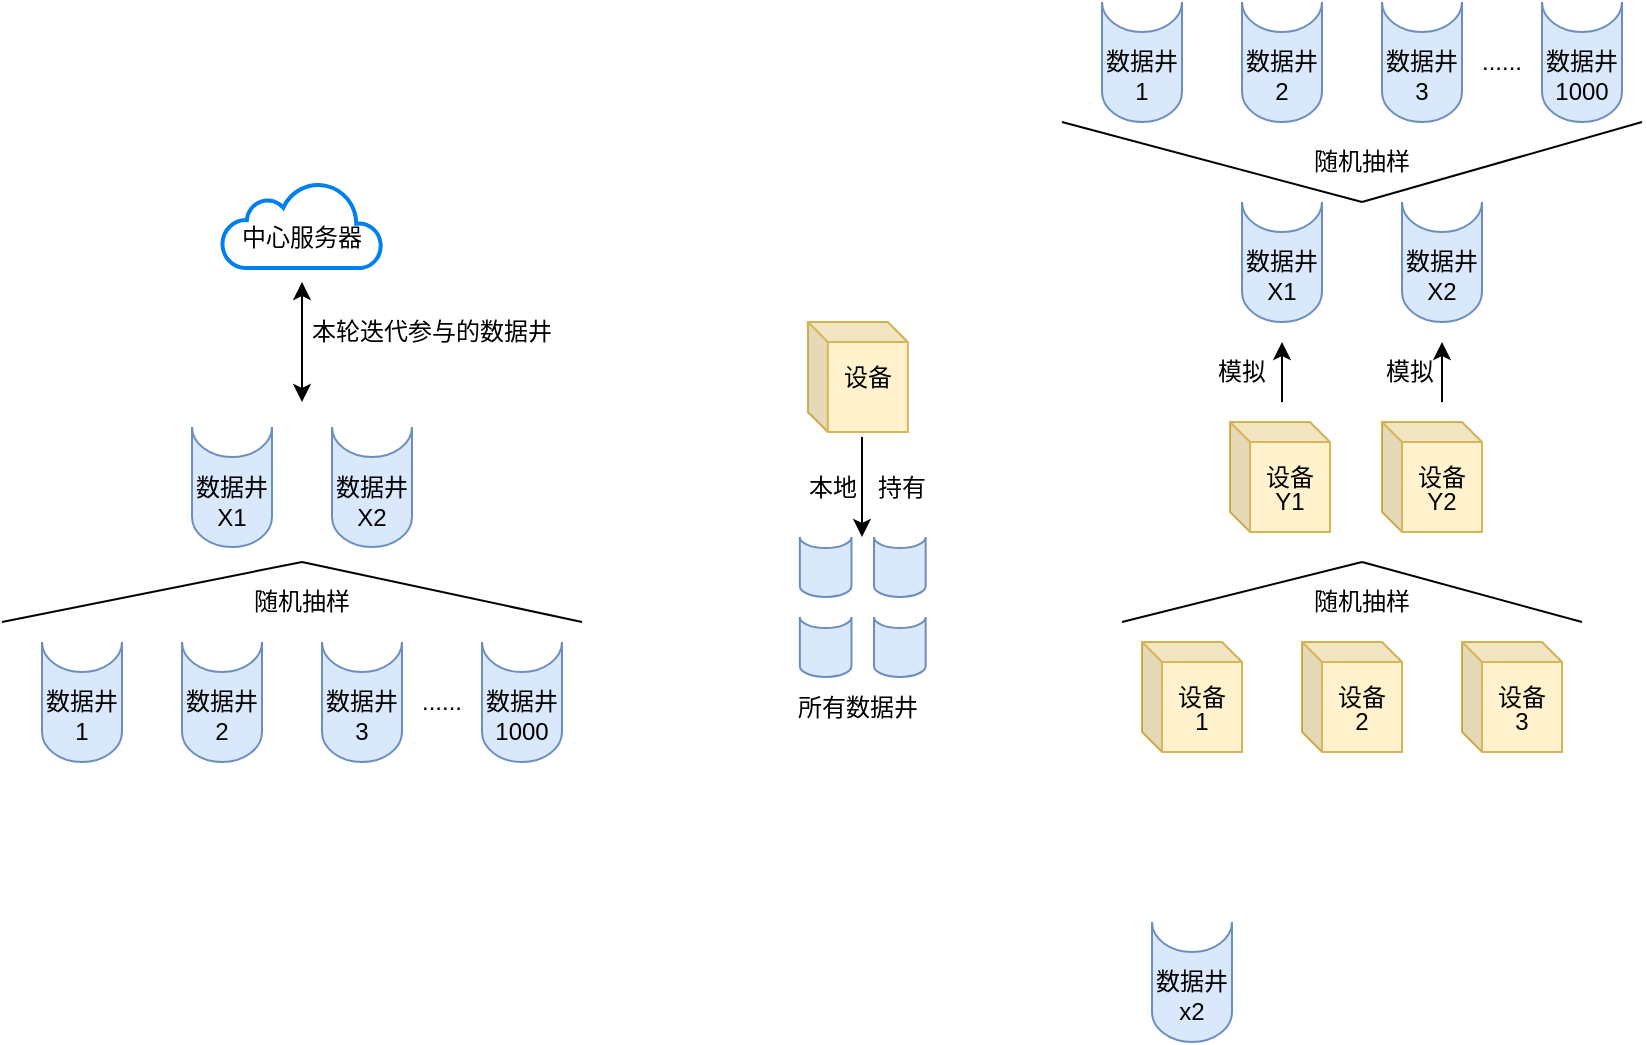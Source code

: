 <mxfile version="21.7.4" type="github">
  <diagram id="fN3Cbw2DqfhjiOd_NkiC" name="第 1 页">
    <mxGraphModel dx="1799" dy="522" grid="1" gridSize="10" guides="1" tooltips="1" connect="1" arrows="1" fold="1" page="1" pageScale="1" pageWidth="827" pageHeight="1169" math="0" shadow="0">
      <root>
        <mxCell id="0" />
        <mxCell id="1" parent="0" />
        <mxCell id="Ag0Fxl8VSpULCYmakODj-46" value="" style="group" vertex="1" connectable="0" parent="1">
          <mxGeometry x="285" y="510" width="60" height="60" as="geometry" />
        </mxCell>
        <mxCell id="Ag0Fxl8VSpULCYmakODj-47" value="" style="shape=cylinder3;whiteSpace=wrap;html=1;boundedLbl=1;backgroundOutline=1;size=15;lid=0;fillColor=#dae8fc;strokeColor=#6c8ebf;" vertex="1" parent="Ag0Fxl8VSpULCYmakODj-46">
          <mxGeometry x="10" width="40" height="60" as="geometry" />
        </mxCell>
        <mxCell id="Ag0Fxl8VSpULCYmakODj-48" value="数据井" style="text;html=1;strokeColor=none;fillColor=none;align=center;verticalAlign=middle;whiteSpace=wrap;rounded=0;" vertex="1" parent="Ag0Fxl8VSpULCYmakODj-46">
          <mxGeometry y="15" width="60" height="30" as="geometry" />
        </mxCell>
        <mxCell id="Ag0Fxl8VSpULCYmakODj-49" value="x2" style="text;html=1;strokeColor=none;fillColor=none;align=center;verticalAlign=middle;whiteSpace=wrap;rounded=0;" vertex="1" parent="Ag0Fxl8VSpULCYmakODj-46">
          <mxGeometry y="30" width="60" height="30" as="geometry" />
        </mxCell>
        <mxCell id="Ag0Fxl8VSpULCYmakODj-60" value="" style="group" vertex="1" connectable="0" parent="1">
          <mxGeometry x="370" y="370" width="60" height="55" as="geometry" />
        </mxCell>
        <mxCell id="Ag0Fxl8VSpULCYmakODj-61" value="" style="shape=cube;whiteSpace=wrap;html=1;boundedLbl=1;backgroundOutline=1;darkOpacity=0.05;darkOpacity2=0.1;size=10;fillColor=#fff2cc;strokeColor=#d6b656;" vertex="1" parent="Ag0Fxl8VSpULCYmakODj-60">
          <mxGeometry width="50" height="55" as="geometry" />
        </mxCell>
        <mxCell id="Ag0Fxl8VSpULCYmakODj-62" value="设备" style="text;html=1;strokeColor=none;fillColor=none;align=center;verticalAlign=middle;whiteSpace=wrap;rounded=0;" vertex="1" parent="Ag0Fxl8VSpULCYmakODj-60">
          <mxGeometry y="12.5" width="60" height="30" as="geometry" />
        </mxCell>
        <mxCell id="Ag0Fxl8VSpULCYmakODj-63" value="2" style="text;html=1;strokeColor=none;fillColor=none;align=center;verticalAlign=middle;whiteSpace=wrap;rounded=0;" vertex="1" parent="Ag0Fxl8VSpULCYmakODj-60">
          <mxGeometry y="25" width="60" height="30" as="geometry" />
        </mxCell>
        <mxCell id="Ag0Fxl8VSpULCYmakODj-66" value="" style="group" vertex="1" connectable="0" parent="1">
          <mxGeometry x="450" y="370" width="60" height="55" as="geometry" />
        </mxCell>
        <mxCell id="Ag0Fxl8VSpULCYmakODj-67" value="" style="shape=cube;whiteSpace=wrap;html=1;boundedLbl=1;backgroundOutline=1;darkOpacity=0.05;darkOpacity2=0.1;size=10;fillColor=#fff2cc;strokeColor=#d6b656;" vertex="1" parent="Ag0Fxl8VSpULCYmakODj-66">
          <mxGeometry width="50" height="55" as="geometry" />
        </mxCell>
        <mxCell id="Ag0Fxl8VSpULCYmakODj-68" value="设备" style="text;html=1;strokeColor=none;fillColor=none;align=center;verticalAlign=middle;whiteSpace=wrap;rounded=0;" vertex="1" parent="Ag0Fxl8VSpULCYmakODj-66">
          <mxGeometry y="12.5" width="60" height="30" as="geometry" />
        </mxCell>
        <mxCell id="Ag0Fxl8VSpULCYmakODj-69" value="3" style="text;html=1;strokeColor=none;fillColor=none;align=center;verticalAlign=middle;whiteSpace=wrap;rounded=0;" vertex="1" parent="Ag0Fxl8VSpULCYmakODj-66">
          <mxGeometry y="25" width="60" height="30" as="geometry" />
        </mxCell>
        <mxCell id="Ag0Fxl8VSpULCYmakODj-89" value="" style="group" vertex="1" connectable="0" parent="1">
          <mxGeometry x="100" y="210" width="82.91" height="207.5" as="geometry" />
        </mxCell>
        <mxCell id="Ag0Fxl8VSpULCYmakODj-10" value="" style="group" vertex="1" connectable="0" parent="Ag0Fxl8VSpULCYmakODj-89">
          <mxGeometry x="22.91" width="60" height="55" as="geometry" />
        </mxCell>
        <mxCell id="Ag0Fxl8VSpULCYmakODj-8" value="" style="shape=cube;whiteSpace=wrap;html=1;boundedLbl=1;backgroundOutline=1;darkOpacity=0.05;darkOpacity2=0.1;size=10;fillColor=#fff2cc;strokeColor=#d6b656;" vertex="1" parent="Ag0Fxl8VSpULCYmakODj-10">
          <mxGeometry width="50" height="55" as="geometry" />
        </mxCell>
        <mxCell id="Ag0Fxl8VSpULCYmakODj-7" value="设备" style="text;html=1;strokeColor=none;fillColor=none;align=center;verticalAlign=middle;whiteSpace=wrap;rounded=0;" vertex="1" parent="Ag0Fxl8VSpULCYmakODj-10">
          <mxGeometry y="12.5" width="60" height="30" as="geometry" />
        </mxCell>
        <mxCell id="Ag0Fxl8VSpULCYmakODj-85" value="" style="group" vertex="1" connectable="0" parent="Ag0Fxl8VSpULCYmakODj-89">
          <mxGeometry x="12.91" y="107.5" width="70" height="100" as="geometry" />
        </mxCell>
        <mxCell id="Ag0Fxl8VSpULCYmakODj-77" value="" style="shape=cylinder3;whiteSpace=wrap;html=1;boundedLbl=1;backgroundOutline=1;size=5.519;lid=0;fillColor=#dae8fc;strokeColor=#6c8ebf;" vertex="1" parent="Ag0Fxl8VSpULCYmakODj-85">
          <mxGeometry x="6" width="25.833" height="30" as="geometry" />
        </mxCell>
        <mxCell id="Ag0Fxl8VSpULCYmakODj-80" value="" style="shape=cylinder3;whiteSpace=wrap;html=1;boundedLbl=1;backgroundOutline=1;size=5.519;lid=0;fillColor=#dae8fc;strokeColor=#6c8ebf;" vertex="1" parent="Ag0Fxl8VSpULCYmakODj-85">
          <mxGeometry x="43.08" width="25.833" height="30" as="geometry" />
        </mxCell>
        <mxCell id="Ag0Fxl8VSpULCYmakODj-81" value="" style="shape=cylinder3;whiteSpace=wrap;html=1;boundedLbl=1;backgroundOutline=1;size=5.519;lid=0;fillColor=#dae8fc;strokeColor=#6c8ebf;" vertex="1" parent="Ag0Fxl8VSpULCYmakODj-85">
          <mxGeometry x="6" y="40" width="25.833" height="30" as="geometry" />
        </mxCell>
        <mxCell id="Ag0Fxl8VSpULCYmakODj-82" value="" style="shape=cylinder3;whiteSpace=wrap;html=1;boundedLbl=1;backgroundOutline=1;size=5.519;lid=0;fillColor=#dae8fc;strokeColor=#6c8ebf;" vertex="1" parent="Ag0Fxl8VSpULCYmakODj-85">
          <mxGeometry x="43.08" y="40" width="25.833" height="30" as="geometry" />
        </mxCell>
        <mxCell id="Ag0Fxl8VSpULCYmakODj-84" value="所有数据井" style="text;html=1;strokeColor=none;fillColor=none;align=center;verticalAlign=middle;whiteSpace=wrap;rounded=0;" vertex="1" parent="Ag0Fxl8VSpULCYmakODj-85">
          <mxGeometry y="70" width="70" height="30" as="geometry" />
        </mxCell>
        <mxCell id="Ag0Fxl8VSpULCYmakODj-86" value="" style="endArrow=classic;html=1;rounded=0;" edge="1" parent="Ag0Fxl8VSpULCYmakODj-89">
          <mxGeometry width="50" height="50" relative="1" as="geometry">
            <mxPoint x="50" y="57.5" as="sourcePoint" />
            <mxPoint x="50" y="107.5" as="targetPoint" />
          </mxGeometry>
        </mxCell>
        <mxCell id="Ag0Fxl8VSpULCYmakODj-87" value="持有" style="text;html=1;strokeColor=none;fillColor=none;align=center;verticalAlign=middle;whiteSpace=wrap;rounded=0;" vertex="1" parent="Ag0Fxl8VSpULCYmakODj-89">
          <mxGeometry x="40" y="67.5" width="60" height="30" as="geometry" />
        </mxCell>
        <mxCell id="Ag0Fxl8VSpULCYmakODj-91" value="本地" style="text;html=1;align=center;verticalAlign=middle;resizable=0;points=[];autosize=1;strokeColor=none;fillColor=none;" vertex="1" parent="Ag0Fxl8VSpULCYmakODj-89">
          <mxGeometry x="10" y="67.5" width="50" height="30" as="geometry" />
        </mxCell>
        <mxCell id="Ag0Fxl8VSpULCYmakODj-90" value="" style="group" vertex="1" connectable="0" parent="1">
          <mxGeometry x="-280" y="140" width="290" height="290" as="geometry" />
        </mxCell>
        <mxCell id="Ag0Fxl8VSpULCYmakODj-13" value="" style="group" vertex="1" connectable="0" parent="Ag0Fxl8VSpULCYmakODj-90">
          <mxGeometry x="110" width="80" height="43" as="geometry" />
        </mxCell>
        <mxCell id="Ag0Fxl8VSpULCYmakODj-11" value="" style="html=1;verticalLabelPosition=bottom;align=center;labelBackgroundColor=#ffffff;verticalAlign=top;strokeWidth=2;strokeColor=#0080F0;shadow=0;dashed=0;shape=mxgraph.ios7.icons.cloud;" vertex="1" parent="Ag0Fxl8VSpULCYmakODj-13">
          <mxGeometry width="80" height="43" as="geometry" />
        </mxCell>
        <mxCell id="Ag0Fxl8VSpULCYmakODj-12" value="中心服务器" style="text;html=1;strokeColor=none;fillColor=none;align=center;verticalAlign=middle;whiteSpace=wrap;rounded=0;" vertex="1" parent="Ag0Fxl8VSpULCYmakODj-13">
          <mxGeometry x="5" y="13" width="70" height="30" as="geometry" />
        </mxCell>
        <mxCell id="Ag0Fxl8VSpULCYmakODj-34" value="" style="group" vertex="1" connectable="0" parent="Ag0Fxl8VSpULCYmakODj-90">
          <mxGeometry x="10" y="230" width="280" height="60" as="geometry" />
        </mxCell>
        <mxCell id="Ag0Fxl8VSpULCYmakODj-5" value="" style="group" vertex="1" connectable="0" parent="Ag0Fxl8VSpULCYmakODj-34">
          <mxGeometry width="60" height="60" as="geometry" />
        </mxCell>
        <mxCell id="Ag0Fxl8VSpULCYmakODj-1" value="" style="shape=cylinder3;whiteSpace=wrap;html=1;boundedLbl=1;backgroundOutline=1;size=15;lid=0;fillColor=#dae8fc;strokeColor=#6c8ebf;" vertex="1" parent="Ag0Fxl8VSpULCYmakODj-5">
          <mxGeometry x="10" width="40" height="60" as="geometry" />
        </mxCell>
        <mxCell id="Ag0Fxl8VSpULCYmakODj-3" value="数据井" style="text;html=1;strokeColor=none;fillColor=none;align=center;verticalAlign=middle;whiteSpace=wrap;rounded=0;" vertex="1" parent="Ag0Fxl8VSpULCYmakODj-5">
          <mxGeometry y="15" width="60" height="30" as="geometry" />
        </mxCell>
        <mxCell id="Ag0Fxl8VSpULCYmakODj-4" value="1" style="text;html=1;strokeColor=none;fillColor=none;align=center;verticalAlign=middle;whiteSpace=wrap;rounded=0;" vertex="1" parent="Ag0Fxl8VSpULCYmakODj-5">
          <mxGeometry y="30" width="60" height="30" as="geometry" />
        </mxCell>
        <mxCell id="Ag0Fxl8VSpULCYmakODj-14" value="" style="group" vertex="1" connectable="0" parent="Ag0Fxl8VSpULCYmakODj-34">
          <mxGeometry x="70" width="60" height="60" as="geometry" />
        </mxCell>
        <mxCell id="Ag0Fxl8VSpULCYmakODj-15" value="" style="shape=cylinder3;whiteSpace=wrap;html=1;boundedLbl=1;backgroundOutline=1;size=15;lid=0;fillColor=#dae8fc;strokeColor=#6c8ebf;" vertex="1" parent="Ag0Fxl8VSpULCYmakODj-14">
          <mxGeometry x="10" width="40" height="60" as="geometry" />
        </mxCell>
        <mxCell id="Ag0Fxl8VSpULCYmakODj-16" value="数据井" style="text;html=1;strokeColor=none;fillColor=none;align=center;verticalAlign=middle;whiteSpace=wrap;rounded=0;" vertex="1" parent="Ag0Fxl8VSpULCYmakODj-14">
          <mxGeometry y="15" width="60" height="30" as="geometry" />
        </mxCell>
        <mxCell id="Ag0Fxl8VSpULCYmakODj-17" value="2" style="text;html=1;strokeColor=none;fillColor=none;align=center;verticalAlign=middle;whiteSpace=wrap;rounded=0;" vertex="1" parent="Ag0Fxl8VSpULCYmakODj-14">
          <mxGeometry y="30" width="60" height="30" as="geometry" />
        </mxCell>
        <mxCell id="Ag0Fxl8VSpULCYmakODj-18" value="" style="group" vertex="1" connectable="0" parent="Ag0Fxl8VSpULCYmakODj-34">
          <mxGeometry x="220" width="60" height="60" as="geometry" />
        </mxCell>
        <mxCell id="Ag0Fxl8VSpULCYmakODj-19" value="" style="shape=cylinder3;whiteSpace=wrap;html=1;boundedLbl=1;backgroundOutline=1;size=15;lid=0;fillColor=#dae8fc;strokeColor=#6c8ebf;" vertex="1" parent="Ag0Fxl8VSpULCYmakODj-18">
          <mxGeometry x="10" width="40" height="60" as="geometry" />
        </mxCell>
        <mxCell id="Ag0Fxl8VSpULCYmakODj-20" value="数据井" style="text;html=1;strokeColor=none;fillColor=none;align=center;verticalAlign=middle;whiteSpace=wrap;rounded=0;" vertex="1" parent="Ag0Fxl8VSpULCYmakODj-18">
          <mxGeometry y="15" width="60" height="30" as="geometry" />
        </mxCell>
        <mxCell id="Ag0Fxl8VSpULCYmakODj-21" value="1000" style="text;html=1;strokeColor=none;fillColor=none;align=center;verticalAlign=middle;whiteSpace=wrap;rounded=0;" vertex="1" parent="Ag0Fxl8VSpULCYmakODj-18">
          <mxGeometry y="30" width="60" height="30" as="geometry" />
        </mxCell>
        <mxCell id="Ag0Fxl8VSpULCYmakODj-22" value="......" style="text;html=1;strokeColor=none;fillColor=none;align=center;verticalAlign=middle;whiteSpace=wrap;rounded=0;" vertex="1" parent="Ag0Fxl8VSpULCYmakODj-34">
          <mxGeometry x="180" y="15" width="60" height="30" as="geometry" />
        </mxCell>
        <mxCell id="Ag0Fxl8VSpULCYmakODj-29" value="" style="group" vertex="1" connectable="0" parent="Ag0Fxl8VSpULCYmakODj-34">
          <mxGeometry x="140" width="60" height="60" as="geometry" />
        </mxCell>
        <mxCell id="Ag0Fxl8VSpULCYmakODj-30" value="" style="shape=cylinder3;whiteSpace=wrap;html=1;boundedLbl=1;backgroundOutline=1;size=15;lid=0;fillColor=#dae8fc;strokeColor=#6c8ebf;" vertex="1" parent="Ag0Fxl8VSpULCYmakODj-29">
          <mxGeometry x="10" width="40" height="60" as="geometry" />
        </mxCell>
        <mxCell id="Ag0Fxl8VSpULCYmakODj-31" value="数据井" style="text;html=1;strokeColor=none;fillColor=none;align=center;verticalAlign=middle;whiteSpace=wrap;rounded=0;" vertex="1" parent="Ag0Fxl8VSpULCYmakODj-29">
          <mxGeometry y="15" width="60" height="30" as="geometry" />
        </mxCell>
        <mxCell id="Ag0Fxl8VSpULCYmakODj-32" value="3" style="text;html=1;strokeColor=none;fillColor=none;align=center;verticalAlign=middle;whiteSpace=wrap;rounded=0;" vertex="1" parent="Ag0Fxl8VSpULCYmakODj-29">
          <mxGeometry y="30" width="60" height="30" as="geometry" />
        </mxCell>
        <mxCell id="Ag0Fxl8VSpULCYmakODj-35" value="" style="endArrow=none;html=1;rounded=0;" edge="1" parent="Ag0Fxl8VSpULCYmakODj-90">
          <mxGeometry width="50" height="50" relative="1" as="geometry">
            <mxPoint x="150" y="190" as="sourcePoint" />
            <mxPoint x="290" y="220" as="targetPoint" />
          </mxGeometry>
        </mxCell>
        <mxCell id="Ag0Fxl8VSpULCYmakODj-40" value="" style="endArrow=none;html=1;rounded=0;" edge="1" parent="Ag0Fxl8VSpULCYmakODj-90">
          <mxGeometry width="50" height="50" relative="1" as="geometry">
            <mxPoint x="150" y="190" as="sourcePoint" />
            <mxPoint y="220" as="targetPoint" />
          </mxGeometry>
        </mxCell>
        <mxCell id="Ag0Fxl8VSpULCYmakODj-56" value="随机抽样" style="text;html=1;strokeColor=none;fillColor=none;align=center;verticalAlign=middle;whiteSpace=wrap;rounded=0;" vertex="1" parent="Ag0Fxl8VSpULCYmakODj-90">
          <mxGeometry x="120" y="195" width="60" height="30" as="geometry" />
        </mxCell>
        <mxCell id="Ag0Fxl8VSpULCYmakODj-58" value="" style="endArrow=classic;startArrow=classic;html=1;rounded=0;" edge="1" parent="Ag0Fxl8VSpULCYmakODj-90">
          <mxGeometry width="50" height="50" relative="1" as="geometry">
            <mxPoint x="150" y="110" as="sourcePoint" />
            <mxPoint x="150" y="50" as="targetPoint" />
          </mxGeometry>
        </mxCell>
        <mxCell id="Ag0Fxl8VSpULCYmakODj-59" value="本轮迭代参与的数据井" style="text;html=1;strokeColor=none;fillColor=none;align=center;verticalAlign=middle;whiteSpace=wrap;rounded=0;" vertex="1" parent="Ag0Fxl8VSpULCYmakODj-90">
          <mxGeometry x="150" y="60" width="130" height="30" as="geometry" />
        </mxCell>
        <mxCell id="Ag0Fxl8VSpULCYmakODj-65" value="" style="group" vertex="1" connectable="0" parent="Ag0Fxl8VSpULCYmakODj-90">
          <mxGeometry x="85" y="122.5" width="130" height="60" as="geometry" />
        </mxCell>
        <mxCell id="Ag0Fxl8VSpULCYmakODj-24" value="" style="group" vertex="1" connectable="0" parent="Ag0Fxl8VSpULCYmakODj-65">
          <mxGeometry width="60" height="60" as="geometry" />
        </mxCell>
        <mxCell id="Ag0Fxl8VSpULCYmakODj-25" value="" style="shape=cylinder3;whiteSpace=wrap;html=1;boundedLbl=1;backgroundOutline=1;size=15;lid=0;fillColor=#dae8fc;strokeColor=#6c8ebf;" vertex="1" parent="Ag0Fxl8VSpULCYmakODj-24">
          <mxGeometry x="10" width="40" height="60" as="geometry" />
        </mxCell>
        <mxCell id="Ag0Fxl8VSpULCYmakODj-26" value="数据井" style="text;html=1;strokeColor=none;fillColor=none;align=center;verticalAlign=middle;whiteSpace=wrap;rounded=0;" vertex="1" parent="Ag0Fxl8VSpULCYmakODj-24">
          <mxGeometry y="15" width="60" height="30" as="geometry" />
        </mxCell>
        <mxCell id="Ag0Fxl8VSpULCYmakODj-27" value="X1" style="text;html=1;strokeColor=none;fillColor=none;align=center;verticalAlign=middle;whiteSpace=wrap;rounded=0;" vertex="1" parent="Ag0Fxl8VSpULCYmakODj-24">
          <mxGeometry y="30" width="60" height="30" as="geometry" />
        </mxCell>
        <mxCell id="Ag0Fxl8VSpULCYmakODj-41" value="" style="group" vertex="1" connectable="0" parent="Ag0Fxl8VSpULCYmakODj-65">
          <mxGeometry x="70" width="60" height="60" as="geometry" />
        </mxCell>
        <mxCell id="Ag0Fxl8VSpULCYmakODj-42" value="" style="shape=cylinder3;whiteSpace=wrap;html=1;boundedLbl=1;backgroundOutline=1;size=15;lid=0;fillColor=#dae8fc;strokeColor=#6c8ebf;" vertex="1" parent="Ag0Fxl8VSpULCYmakODj-41">
          <mxGeometry x="10" width="40" height="60" as="geometry" />
        </mxCell>
        <mxCell id="Ag0Fxl8VSpULCYmakODj-43" value="数据井" style="text;html=1;strokeColor=none;fillColor=none;align=center;verticalAlign=middle;whiteSpace=wrap;rounded=0;" vertex="1" parent="Ag0Fxl8VSpULCYmakODj-41">
          <mxGeometry y="15" width="60" height="30" as="geometry" />
        </mxCell>
        <mxCell id="Ag0Fxl8VSpULCYmakODj-44" value="X2" style="text;html=1;strokeColor=none;fillColor=none;align=center;verticalAlign=middle;whiteSpace=wrap;rounded=0;" vertex="1" parent="Ag0Fxl8VSpULCYmakODj-41">
          <mxGeometry y="30" width="60" height="30" as="geometry" />
        </mxCell>
        <mxCell id="Ag0Fxl8VSpULCYmakODj-97" value="" style="group" vertex="1" connectable="0" parent="1">
          <mxGeometry x="290" y="370" width="60" height="55" as="geometry" />
        </mxCell>
        <mxCell id="Ag0Fxl8VSpULCYmakODj-98" value="" style="shape=cube;whiteSpace=wrap;html=1;boundedLbl=1;backgroundOutline=1;darkOpacity=0.05;darkOpacity2=0.1;size=10;fillColor=#fff2cc;strokeColor=#d6b656;" vertex="1" parent="Ag0Fxl8VSpULCYmakODj-97">
          <mxGeometry width="50" height="55" as="geometry" />
        </mxCell>
        <mxCell id="Ag0Fxl8VSpULCYmakODj-99" value="设备" style="text;html=1;strokeColor=none;fillColor=none;align=center;verticalAlign=middle;whiteSpace=wrap;rounded=0;" vertex="1" parent="Ag0Fxl8VSpULCYmakODj-97">
          <mxGeometry y="12.5" width="60" height="30" as="geometry" />
        </mxCell>
        <mxCell id="Ag0Fxl8VSpULCYmakODj-100" value="1" style="text;html=1;strokeColor=none;fillColor=none;align=center;verticalAlign=middle;whiteSpace=wrap;rounded=0;" vertex="1" parent="Ag0Fxl8VSpULCYmakODj-97">
          <mxGeometry y="25" width="60" height="30" as="geometry" />
        </mxCell>
        <mxCell id="Ag0Fxl8VSpULCYmakODj-101" value="" style="endArrow=none;html=1;rounded=0;" edge="1" parent="1">
          <mxGeometry width="50" height="50" relative="1" as="geometry">
            <mxPoint x="400" y="330" as="sourcePoint" />
            <mxPoint x="510" y="360" as="targetPoint" />
          </mxGeometry>
        </mxCell>
        <mxCell id="Ag0Fxl8VSpULCYmakODj-102" value="" style="endArrow=none;html=1;rounded=0;" edge="1" parent="1">
          <mxGeometry width="50" height="50" relative="1" as="geometry">
            <mxPoint x="400" y="330" as="sourcePoint" />
            <mxPoint x="280" y="360" as="targetPoint" />
          </mxGeometry>
        </mxCell>
        <mxCell id="Ag0Fxl8VSpULCYmakODj-103" value="随机抽样" style="text;html=1;strokeColor=none;fillColor=none;align=center;verticalAlign=middle;whiteSpace=wrap;rounded=0;" vertex="1" parent="1">
          <mxGeometry x="370" y="335" width="60" height="30" as="geometry" />
        </mxCell>
        <mxCell id="Ag0Fxl8VSpULCYmakODj-104" value="" style="group" vertex="1" connectable="0" parent="1">
          <mxGeometry x="410" y="260" width="60" height="55" as="geometry" />
        </mxCell>
        <mxCell id="Ag0Fxl8VSpULCYmakODj-105" value="" style="shape=cube;whiteSpace=wrap;html=1;boundedLbl=1;backgroundOutline=1;darkOpacity=0.05;darkOpacity2=0.1;size=10;fillColor=#fff2cc;strokeColor=#d6b656;" vertex="1" parent="Ag0Fxl8VSpULCYmakODj-104">
          <mxGeometry width="50" height="55" as="geometry" />
        </mxCell>
        <mxCell id="Ag0Fxl8VSpULCYmakODj-106" value="设备" style="text;html=1;strokeColor=none;fillColor=none;align=center;verticalAlign=middle;whiteSpace=wrap;rounded=0;" vertex="1" parent="Ag0Fxl8VSpULCYmakODj-104">
          <mxGeometry y="12.5" width="60" height="30" as="geometry" />
        </mxCell>
        <mxCell id="Ag0Fxl8VSpULCYmakODj-107" value="Y2" style="text;html=1;strokeColor=none;fillColor=none;align=center;verticalAlign=middle;whiteSpace=wrap;rounded=0;" vertex="1" parent="Ag0Fxl8VSpULCYmakODj-104">
          <mxGeometry y="25" width="60" height="30" as="geometry" />
        </mxCell>
        <mxCell id="Ag0Fxl8VSpULCYmakODj-108" value="" style="group" vertex="1" connectable="0" parent="1">
          <mxGeometry x="334" y="260" width="60" height="55" as="geometry" />
        </mxCell>
        <mxCell id="Ag0Fxl8VSpULCYmakODj-109" value="" style="shape=cube;whiteSpace=wrap;html=1;boundedLbl=1;backgroundOutline=1;darkOpacity=0.05;darkOpacity2=0.1;size=10;fillColor=#fff2cc;strokeColor=#d6b656;" vertex="1" parent="Ag0Fxl8VSpULCYmakODj-108">
          <mxGeometry width="50" height="55" as="geometry" />
        </mxCell>
        <mxCell id="Ag0Fxl8VSpULCYmakODj-110" value="设备" style="text;html=1;strokeColor=none;fillColor=none;align=center;verticalAlign=middle;whiteSpace=wrap;rounded=0;" vertex="1" parent="Ag0Fxl8VSpULCYmakODj-108">
          <mxGeometry y="12.5" width="60" height="30" as="geometry" />
        </mxCell>
        <mxCell id="Ag0Fxl8VSpULCYmakODj-111" value="Y1" style="text;html=1;strokeColor=none;fillColor=none;align=center;verticalAlign=middle;whiteSpace=wrap;rounded=0;" vertex="1" parent="Ag0Fxl8VSpULCYmakODj-108">
          <mxGeometry y="25" width="60" height="30" as="geometry" />
        </mxCell>
        <mxCell id="Ag0Fxl8VSpULCYmakODj-112" value="" style="endArrow=classic;html=1;rounded=0;" edge="1" parent="1">
          <mxGeometry width="50" height="50" relative="1" as="geometry">
            <mxPoint x="360" y="250" as="sourcePoint" />
            <mxPoint x="360" y="220" as="targetPoint" />
          </mxGeometry>
        </mxCell>
        <mxCell id="Ag0Fxl8VSpULCYmakODj-127" value="" style="group" vertex="1" connectable="0" parent="1">
          <mxGeometry x="330" y="150" width="60" height="60" as="geometry" />
        </mxCell>
        <mxCell id="Ag0Fxl8VSpULCYmakODj-128" value="" style="shape=cylinder3;whiteSpace=wrap;html=1;boundedLbl=1;backgroundOutline=1;size=15;lid=0;fillColor=#dae8fc;strokeColor=#6c8ebf;" vertex="1" parent="Ag0Fxl8VSpULCYmakODj-127">
          <mxGeometry x="10" width="40" height="60" as="geometry" />
        </mxCell>
        <mxCell id="Ag0Fxl8VSpULCYmakODj-129" value="数据井" style="text;html=1;strokeColor=none;fillColor=none;align=center;verticalAlign=middle;whiteSpace=wrap;rounded=0;" vertex="1" parent="Ag0Fxl8VSpULCYmakODj-127">
          <mxGeometry y="15" width="60" height="30" as="geometry" />
        </mxCell>
        <mxCell id="Ag0Fxl8VSpULCYmakODj-130" value="X1" style="text;html=1;strokeColor=none;fillColor=none;align=center;verticalAlign=middle;whiteSpace=wrap;rounded=0;" vertex="1" parent="Ag0Fxl8VSpULCYmakODj-127">
          <mxGeometry y="30" width="60" height="30" as="geometry" />
        </mxCell>
        <mxCell id="Ag0Fxl8VSpULCYmakODj-131" value="模拟" style="text;html=1;strokeColor=none;fillColor=none;align=center;verticalAlign=middle;whiteSpace=wrap;rounded=0;" vertex="1" parent="1">
          <mxGeometry x="310" y="220" width="60" height="30" as="geometry" />
        </mxCell>
        <mxCell id="Ag0Fxl8VSpULCYmakODj-134" value="" style="endArrow=classic;html=1;rounded=0;" edge="1" parent="1">
          <mxGeometry width="50" height="50" relative="1" as="geometry">
            <mxPoint x="440" y="250" as="sourcePoint" />
            <mxPoint x="440" y="220" as="targetPoint" />
          </mxGeometry>
        </mxCell>
        <mxCell id="Ag0Fxl8VSpULCYmakODj-135" value="" style="group" vertex="1" connectable="0" parent="1">
          <mxGeometry x="410" y="150" width="60" height="60" as="geometry" />
        </mxCell>
        <mxCell id="Ag0Fxl8VSpULCYmakODj-136" value="" style="shape=cylinder3;whiteSpace=wrap;html=1;boundedLbl=1;backgroundOutline=1;size=15;lid=0;fillColor=#dae8fc;strokeColor=#6c8ebf;" vertex="1" parent="Ag0Fxl8VSpULCYmakODj-135">
          <mxGeometry x="10" width="40" height="60" as="geometry" />
        </mxCell>
        <mxCell id="Ag0Fxl8VSpULCYmakODj-137" value="数据井" style="text;html=1;strokeColor=none;fillColor=none;align=center;verticalAlign=middle;whiteSpace=wrap;rounded=0;" vertex="1" parent="Ag0Fxl8VSpULCYmakODj-135">
          <mxGeometry y="15" width="60" height="30" as="geometry" />
        </mxCell>
        <mxCell id="Ag0Fxl8VSpULCYmakODj-138" value="X2" style="text;html=1;strokeColor=none;fillColor=none;align=center;verticalAlign=middle;whiteSpace=wrap;rounded=0;" vertex="1" parent="Ag0Fxl8VSpULCYmakODj-135">
          <mxGeometry y="30" width="60" height="30" as="geometry" />
        </mxCell>
        <mxCell id="Ag0Fxl8VSpULCYmakODj-139" value="模拟" style="text;html=1;strokeColor=none;fillColor=none;align=center;verticalAlign=middle;whiteSpace=wrap;rounded=0;" vertex="1" parent="1">
          <mxGeometry x="394" y="220" width="60" height="30" as="geometry" />
        </mxCell>
        <mxCell id="Ag0Fxl8VSpULCYmakODj-140" value="" style="group" vertex="1" connectable="0" parent="1">
          <mxGeometry x="260" y="50" width="280" height="60" as="geometry" />
        </mxCell>
        <mxCell id="Ag0Fxl8VSpULCYmakODj-141" value="" style="group" vertex="1" connectable="0" parent="Ag0Fxl8VSpULCYmakODj-140">
          <mxGeometry width="60" height="60" as="geometry" />
        </mxCell>
        <mxCell id="Ag0Fxl8VSpULCYmakODj-142" value="" style="shape=cylinder3;whiteSpace=wrap;html=1;boundedLbl=1;backgroundOutline=1;size=15;lid=0;fillColor=#dae8fc;strokeColor=#6c8ebf;" vertex="1" parent="Ag0Fxl8VSpULCYmakODj-141">
          <mxGeometry x="10" width="40" height="60" as="geometry" />
        </mxCell>
        <mxCell id="Ag0Fxl8VSpULCYmakODj-143" value="数据井" style="text;html=1;strokeColor=none;fillColor=none;align=center;verticalAlign=middle;whiteSpace=wrap;rounded=0;" vertex="1" parent="Ag0Fxl8VSpULCYmakODj-141">
          <mxGeometry y="15" width="60" height="30" as="geometry" />
        </mxCell>
        <mxCell id="Ag0Fxl8VSpULCYmakODj-144" value="1" style="text;html=1;strokeColor=none;fillColor=none;align=center;verticalAlign=middle;whiteSpace=wrap;rounded=0;" vertex="1" parent="Ag0Fxl8VSpULCYmakODj-141">
          <mxGeometry y="30" width="60" height="30" as="geometry" />
        </mxCell>
        <mxCell id="Ag0Fxl8VSpULCYmakODj-145" value="" style="group" vertex="1" connectable="0" parent="Ag0Fxl8VSpULCYmakODj-140">
          <mxGeometry x="70" width="60" height="60" as="geometry" />
        </mxCell>
        <mxCell id="Ag0Fxl8VSpULCYmakODj-146" value="" style="shape=cylinder3;whiteSpace=wrap;html=1;boundedLbl=1;backgroundOutline=1;size=15;lid=0;fillColor=#dae8fc;strokeColor=#6c8ebf;" vertex="1" parent="Ag0Fxl8VSpULCYmakODj-145">
          <mxGeometry x="10" width="40" height="60" as="geometry" />
        </mxCell>
        <mxCell id="Ag0Fxl8VSpULCYmakODj-147" value="数据井" style="text;html=1;strokeColor=none;fillColor=none;align=center;verticalAlign=middle;whiteSpace=wrap;rounded=0;" vertex="1" parent="Ag0Fxl8VSpULCYmakODj-145">
          <mxGeometry y="15" width="60" height="30" as="geometry" />
        </mxCell>
        <mxCell id="Ag0Fxl8VSpULCYmakODj-148" value="2" style="text;html=1;strokeColor=none;fillColor=none;align=center;verticalAlign=middle;whiteSpace=wrap;rounded=0;" vertex="1" parent="Ag0Fxl8VSpULCYmakODj-145">
          <mxGeometry y="30" width="60" height="30" as="geometry" />
        </mxCell>
        <mxCell id="Ag0Fxl8VSpULCYmakODj-149" value="" style="group" vertex="1" connectable="0" parent="Ag0Fxl8VSpULCYmakODj-140">
          <mxGeometry x="220" width="60" height="60" as="geometry" />
        </mxCell>
        <mxCell id="Ag0Fxl8VSpULCYmakODj-150" value="" style="shape=cylinder3;whiteSpace=wrap;html=1;boundedLbl=1;backgroundOutline=1;size=15;lid=0;fillColor=#dae8fc;strokeColor=#6c8ebf;" vertex="1" parent="Ag0Fxl8VSpULCYmakODj-149">
          <mxGeometry x="10" width="40" height="60" as="geometry" />
        </mxCell>
        <mxCell id="Ag0Fxl8VSpULCYmakODj-151" value="数据井" style="text;html=1;strokeColor=none;fillColor=none;align=center;verticalAlign=middle;whiteSpace=wrap;rounded=0;" vertex="1" parent="Ag0Fxl8VSpULCYmakODj-149">
          <mxGeometry y="15" width="60" height="30" as="geometry" />
        </mxCell>
        <mxCell id="Ag0Fxl8VSpULCYmakODj-152" value="1000" style="text;html=1;strokeColor=none;fillColor=none;align=center;verticalAlign=middle;whiteSpace=wrap;rounded=0;" vertex="1" parent="Ag0Fxl8VSpULCYmakODj-149">
          <mxGeometry y="30" width="60" height="30" as="geometry" />
        </mxCell>
        <mxCell id="Ag0Fxl8VSpULCYmakODj-153" value="......" style="text;html=1;strokeColor=none;fillColor=none;align=center;verticalAlign=middle;whiteSpace=wrap;rounded=0;" vertex="1" parent="Ag0Fxl8VSpULCYmakODj-140">
          <mxGeometry x="180" y="15" width="60" height="30" as="geometry" />
        </mxCell>
        <mxCell id="Ag0Fxl8VSpULCYmakODj-154" value="" style="group" vertex="1" connectable="0" parent="Ag0Fxl8VSpULCYmakODj-140">
          <mxGeometry x="140" width="60" height="60" as="geometry" />
        </mxCell>
        <mxCell id="Ag0Fxl8VSpULCYmakODj-155" value="" style="shape=cylinder3;whiteSpace=wrap;html=1;boundedLbl=1;backgroundOutline=1;size=15;lid=0;fillColor=#dae8fc;strokeColor=#6c8ebf;" vertex="1" parent="Ag0Fxl8VSpULCYmakODj-154">
          <mxGeometry x="10" width="40" height="60" as="geometry" />
        </mxCell>
        <mxCell id="Ag0Fxl8VSpULCYmakODj-156" value="数据井" style="text;html=1;strokeColor=none;fillColor=none;align=center;verticalAlign=middle;whiteSpace=wrap;rounded=0;" vertex="1" parent="Ag0Fxl8VSpULCYmakODj-154">
          <mxGeometry y="15" width="60" height="30" as="geometry" />
        </mxCell>
        <mxCell id="Ag0Fxl8VSpULCYmakODj-157" value="3" style="text;html=1;strokeColor=none;fillColor=none;align=center;verticalAlign=middle;whiteSpace=wrap;rounded=0;" vertex="1" parent="Ag0Fxl8VSpULCYmakODj-154">
          <mxGeometry y="30" width="60" height="30" as="geometry" />
        </mxCell>
        <mxCell id="Ag0Fxl8VSpULCYmakODj-158" value="" style="endArrow=none;html=1;rounded=0;entryX=1;entryY=1;entryDx=0;entryDy=0;" edge="1" parent="1" target="Ag0Fxl8VSpULCYmakODj-152">
          <mxGeometry width="50" height="50" relative="1" as="geometry">
            <mxPoint x="400" y="150" as="sourcePoint" />
            <mxPoint x="540" y="158.571" as="targetPoint" />
          </mxGeometry>
        </mxCell>
        <mxCell id="Ag0Fxl8VSpULCYmakODj-159" value="" style="endArrow=none;html=1;rounded=0;exitX=0.5;exitY=1;exitDx=0;exitDy=0;" edge="1" parent="1" source="Ag0Fxl8VSpULCYmakODj-160">
          <mxGeometry width="50" height="50" relative="1" as="geometry">
            <mxPoint x="400" y="120" as="sourcePoint" />
            <mxPoint x="250" y="110" as="targetPoint" />
          </mxGeometry>
        </mxCell>
        <mxCell id="Ag0Fxl8VSpULCYmakODj-160" value="随机抽样" style="text;html=1;strokeColor=none;fillColor=none;align=center;verticalAlign=middle;whiteSpace=wrap;rounded=0;" vertex="1" parent="1">
          <mxGeometry x="370" y="110" width="60" height="40" as="geometry" />
        </mxCell>
      </root>
    </mxGraphModel>
  </diagram>
</mxfile>
